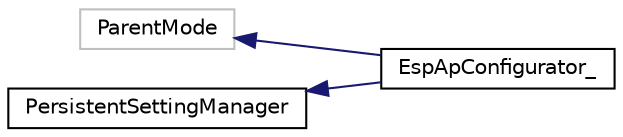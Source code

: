 digraph "Graphical Class Hierarchy"
{
  edge [fontname="Helvetica",fontsize="10",labelfontname="Helvetica",labelfontsize="10"];
  node [fontname="Helvetica",fontsize="10",shape=record];
  rankdir="LR";
  Node17 [label="ParentMode",height=0.2,width=0.4,color="grey75", fillcolor="white", style="filled"];
  Node17 -> Node1 [dir="back",color="midnightblue",fontsize="10",style="solid",fontname="Helvetica"];
  Node1 [label="EspApConfigurator_",height=0.2,width=0.4,color="black", fillcolor="white", style="filled",URL="$classEspApConfigurator__.html",tooltip="Access Point Configurator. "];
  Node0 [label="PersistentSettingManager",height=0.2,width=0.4,color="black", fillcolor="white", style="filled",URL="$classPersistentSettingManager.html"];
  Node0 -> Node1 [dir="back",color="midnightblue",fontsize="10",style="solid",fontname="Helvetica"];
}
